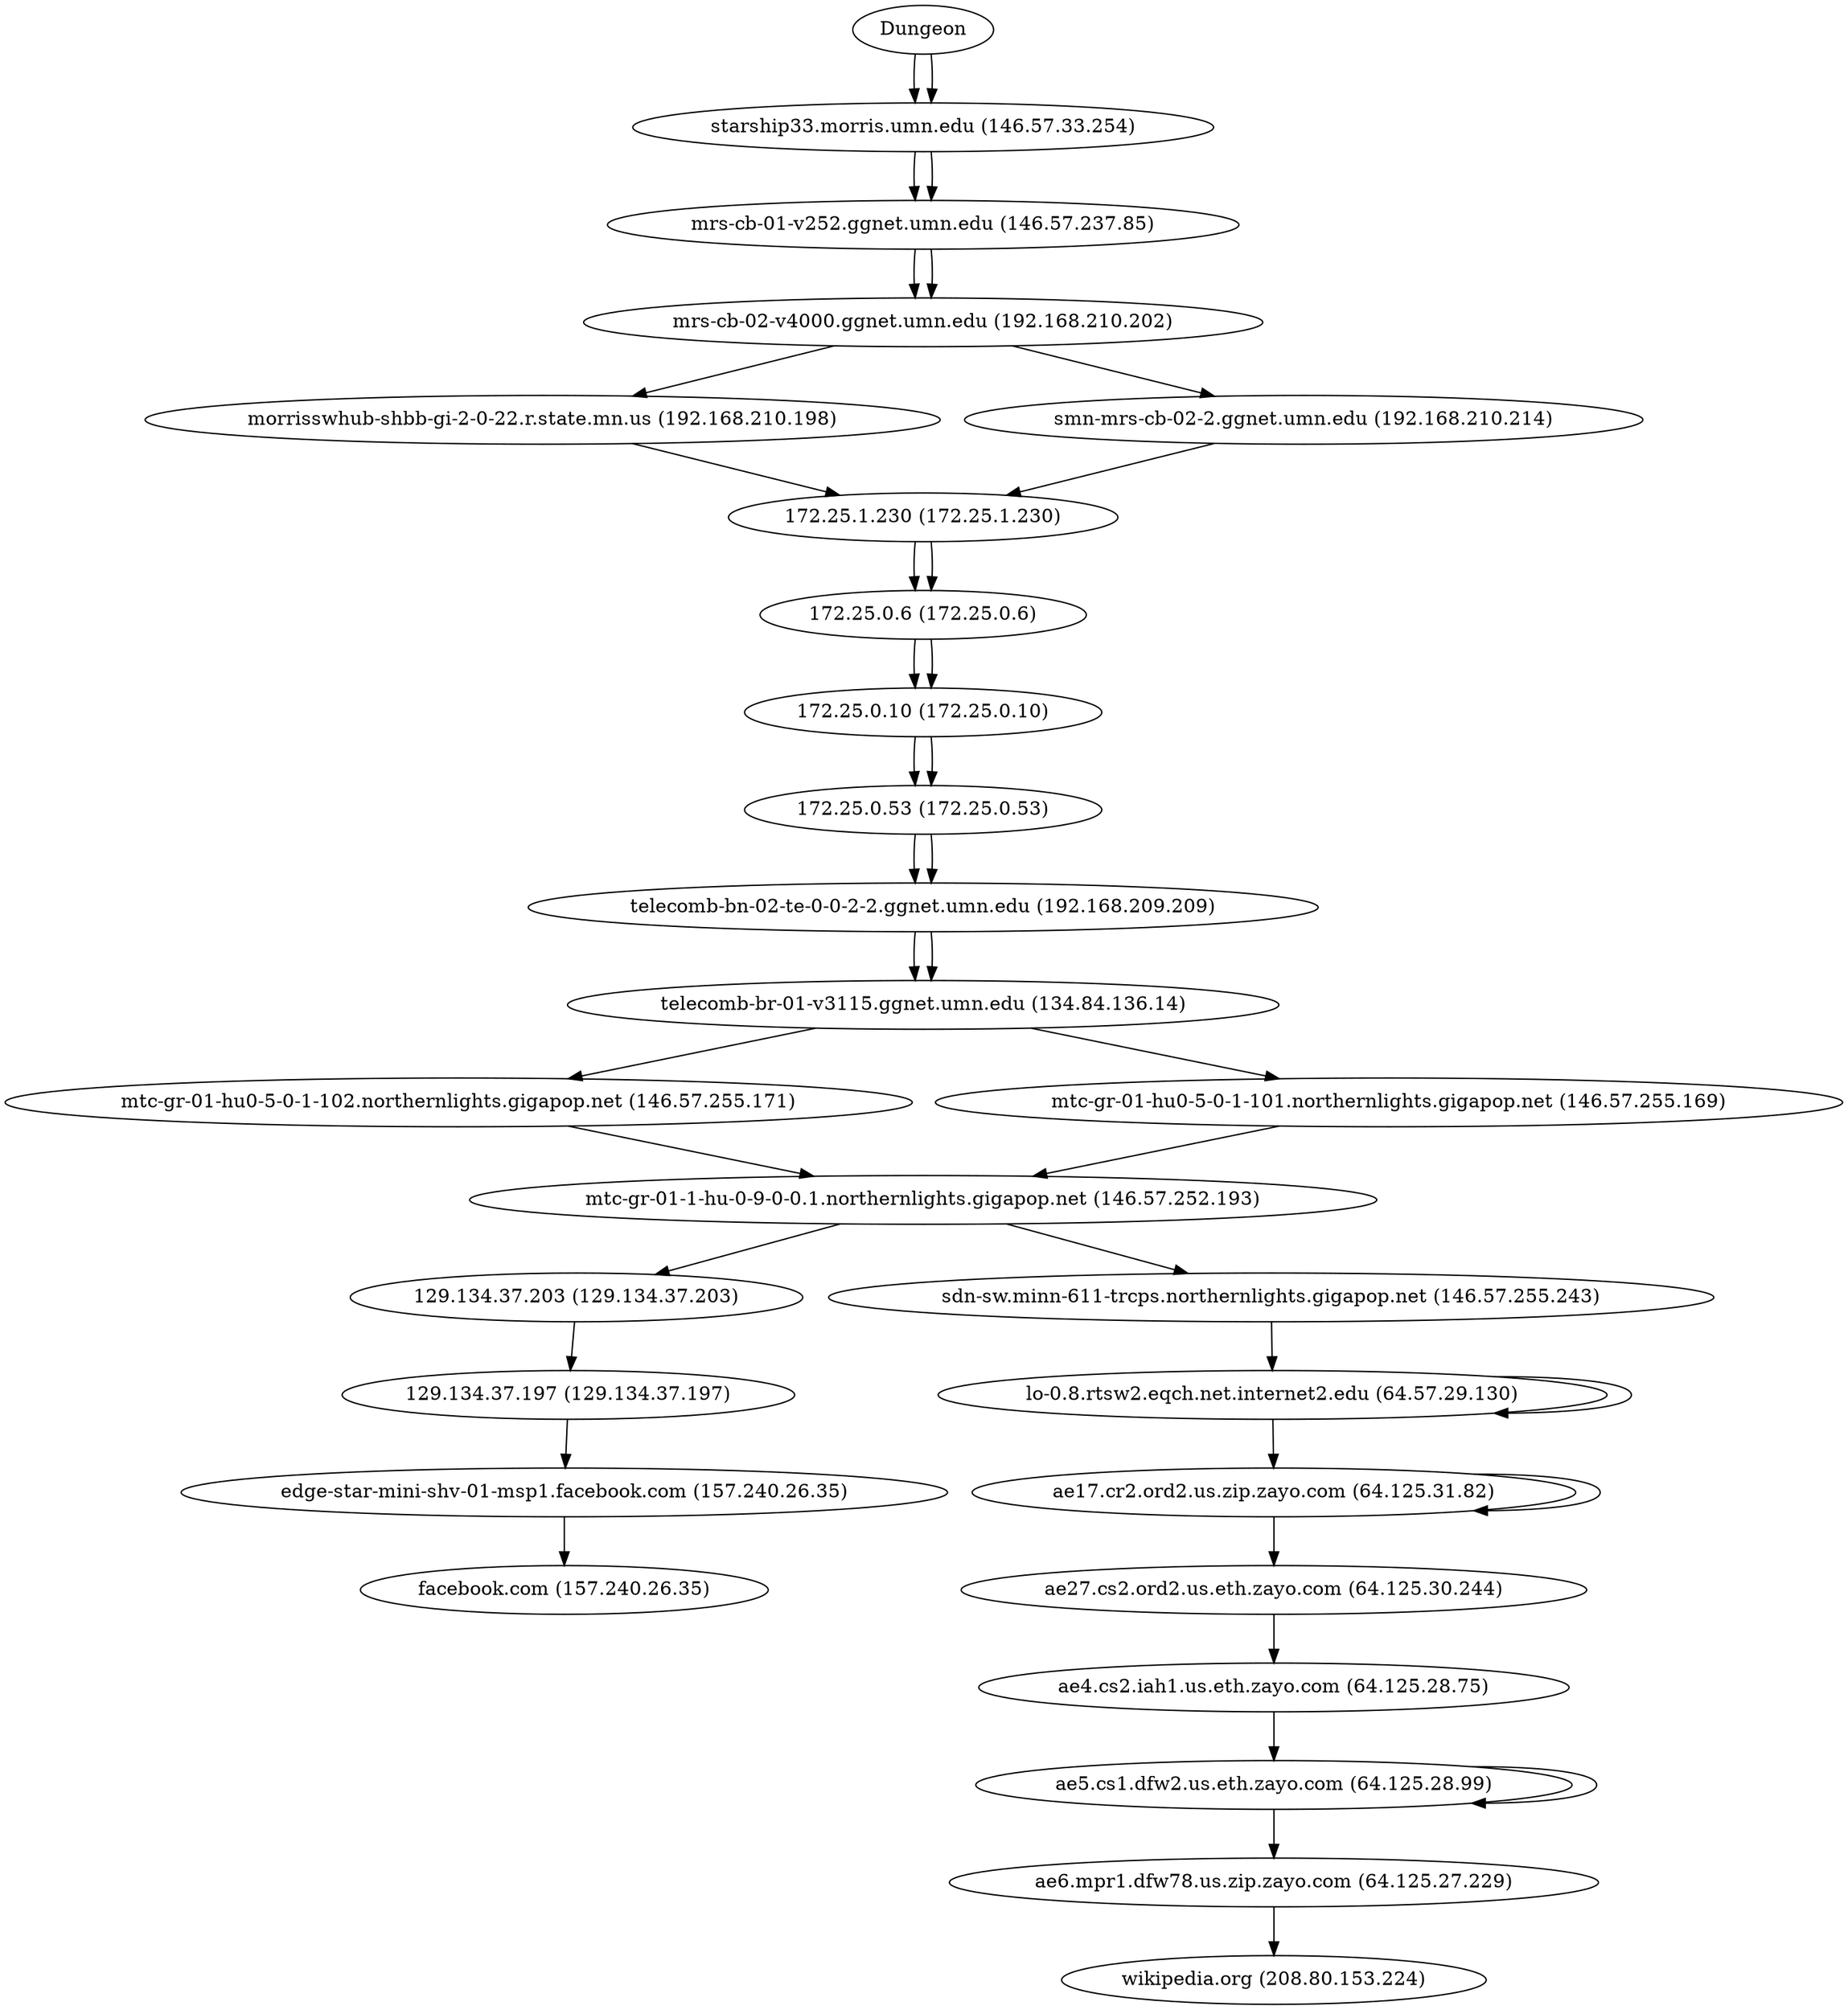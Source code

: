 digraph network {

// traceroute to facebook.com (157.240.26.35), 60 hops max, 60 byte packets
"Dungeon" -> "starship33.morris.umn.edu (146.57.33.254)";
"starship33.morris.umn.edu (146.57.33.254)" -> "mrs-cb-01-v252.ggnet.umn.edu (146.57.237.85)";
"mrs-cb-01-v252.ggnet.umn.edu (146.57.237.85)" -> "mrs-cb-02-v4000.ggnet.umn.edu (192.168.210.202)";
"mrs-cb-02-v4000.ggnet.umn.edu (192.168.210.202)" -> "morrisswhub-shbb-gi-2-0-22.r.state.mn.us (192.168.210.198)";
"morrisswhub-shbb-gi-2-0-22.r.state.mn.us (192.168.210.198)" -> "172.25.1.230 (172.25.1.230)";
"172.25.1.230 (172.25.1.230)" -> "172.25.0.6 (172.25.0.6)";
"172.25.0.6 (172.25.0.6)" -> "172.25.0.10 (172.25.0.10)";
"172.25.0.10 (172.25.0.10)" -> "172.25.0.53 (172.25.0.53)";
"172.25.0.53 (172.25.0.53)" -> "telecomb-bn-02-te-0-0-2-2.ggnet.umn.edu (192.168.209.209)";
"telecomb-bn-02-te-0-0-2-2.ggnet.umn.edu (192.168.209.209)" -> "telecomb-br-01-v3115.ggnet.umn.edu (134.84.136.14)";
"telecomb-br-01-v3115.ggnet.umn.edu (134.84.136.14)" -> "mtc-gr-01-hu0-5-0-1-102.northernlights.gigapop.net (146.57.255.171)";
"mtc-gr-01-hu0-5-0-1-102.northernlights.gigapop.net (146.57.255.171)" -> "mtc-gr-01-1-hu-0-9-0-0.1.northernlights.gigapop.net (146.57.252.193)";
"mtc-gr-01-1-hu-0-9-0-0.1.northernlights.gigapop.net (146.57.252.193)" -> "129.134.37.203 (129.134.37.203)";
"129.134.37.203 (129.134.37.203)" -> "129.134.37.197 (129.134.37.197)";
"129.134.37.197 (129.134.37.197)" -> "edge-star-mini-shv-01-msp1.facebook.com (157.240.26.35)";
"edge-star-mini-shv-01-msp1.facebook.com (157.240.26.35)" -> "facebook.com (157.240.26.35)";

// traceroute to wikipedia.org (208.80.153.224), 60 hops max, 60 byte packets
"Dungeon" -> "starship33.morris.umn.edu (146.57.33.254)";
"starship33.morris.umn.edu (146.57.33.254)" -> "mrs-cb-01-v252.ggnet.umn.edu (146.57.237.85)";
"mrs-cb-01-v252.ggnet.umn.edu (146.57.237.85)" -> "mrs-cb-02-v4000.ggnet.umn.edu (192.168.210.202)";
"mrs-cb-02-v4000.ggnet.umn.edu (192.168.210.202)" -> "smn-mrs-cb-02-2.ggnet.umn.edu (192.168.210.214)";
"smn-mrs-cb-02-2.ggnet.umn.edu (192.168.210.214)" -> "172.25.1.230 (172.25.1.230)";
"172.25.1.230 (172.25.1.230)" -> "172.25.0.6 (172.25.0.6)";
"172.25.0.6 (172.25.0.6)" -> "172.25.0.10 (172.25.0.10)";
"172.25.0.10 (172.25.0.10)" -> "172.25.0.53 (172.25.0.53)";
"172.25.0.53 (172.25.0.53)" -> "telecomb-bn-02-te-0-0-2-2.ggnet.umn.edu (192.168.209.209)";
"telecomb-bn-02-te-0-0-2-2.ggnet.umn.edu (192.168.209.209)" -> "telecomb-br-01-v3115.ggnet.umn.edu (134.84.136.14)";
"telecomb-br-01-v3115.ggnet.umn.edu (134.84.136.14)" -> "mtc-gr-01-hu0-5-0-1-101.northernlights.gigapop.net (146.57.255.169)";
"mtc-gr-01-hu0-5-0-1-101.northernlights.gigapop.net (146.57.255.169)" -> "mtc-gr-01-1-hu-0-9-0-0.1.northernlights.gigapop.net (146.57.252.193)";
"mtc-gr-01-1-hu-0-9-0-0.1.northernlights.gigapop.net (146.57.252.193)" -> "sdn-sw.minn-611-trcps.northernlights.gigapop.net (146.57.255.243)";
"sdn-sw.minn-611-trcps.northernlights.gigapop.net (146.57.255.243)" -> "lo-0.8.rtsw2.eqch.net.internet2.edu (64.57.29.130)";
"lo-0.8.rtsw2.eqch.net.internet2.edu (64.57.29.130)" -> "lo-0.8.rtsw2.eqch.net.internet2.edu (64.57.29.130)";
"lo-0.8.rtsw2.eqch.net.internet2.edu (64.57.29.130)" -> "ae17.cr2.ord2.us.zip.zayo.com (64.125.31.82)";
"ae17.cr2.ord2.us.zip.zayo.com (64.125.31.82)" -> "ae17.cr2.ord2.us.zip.zayo.com (64.125.31.82)";
"ae17.cr2.ord2.us.zip.zayo.com (64.125.31.82)" -> "ae27.cs2.ord2.us.eth.zayo.com (64.125.30.244)";
"ae27.cs2.ord2.us.eth.zayo.com (64.125.30.244)" -> "ae4.cs2.iah1.us.eth.zayo.com (64.125.28.75)";
"ae4.cs2.iah1.us.eth.zayo.com (64.125.28.75)" -> "ae5.cs1.dfw2.us.eth.zayo.com (64.125.28.99)";
"ae5.cs1.dfw2.us.eth.zayo.com (64.125.28.99)" -> "ae5.cs1.dfw2.us.eth.zayo.com (64.125.28.99)";
"ae5.cs1.dfw2.us.eth.zayo.com (64.125.28.99)" -> "ae6.mpr1.dfw78.us.zip.zayo.com (64.125.27.229)";
"ae6.mpr1.dfw78.us.zip.zayo.com (64.125.27.229)" -> "wikipedia.org (208.80.153.224)";
}
